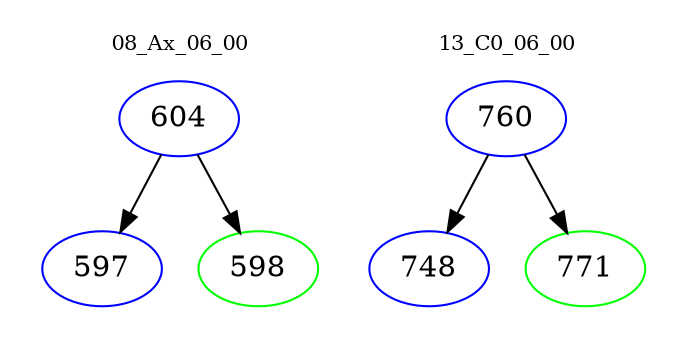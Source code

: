 digraph{
subgraph cluster_0 {
color = white
label = "08_Ax_06_00";
fontsize=10;
T0_604 [label="604", color="blue"]
T0_604 -> T0_597 [color="black"]
T0_597 [label="597", color="blue"]
T0_604 -> T0_598 [color="black"]
T0_598 [label="598", color="green"]
}
subgraph cluster_1 {
color = white
label = "13_C0_06_00";
fontsize=10;
T1_760 [label="760", color="blue"]
T1_760 -> T1_748 [color="black"]
T1_748 [label="748", color="blue"]
T1_760 -> T1_771 [color="black"]
T1_771 [label="771", color="green"]
}
}
